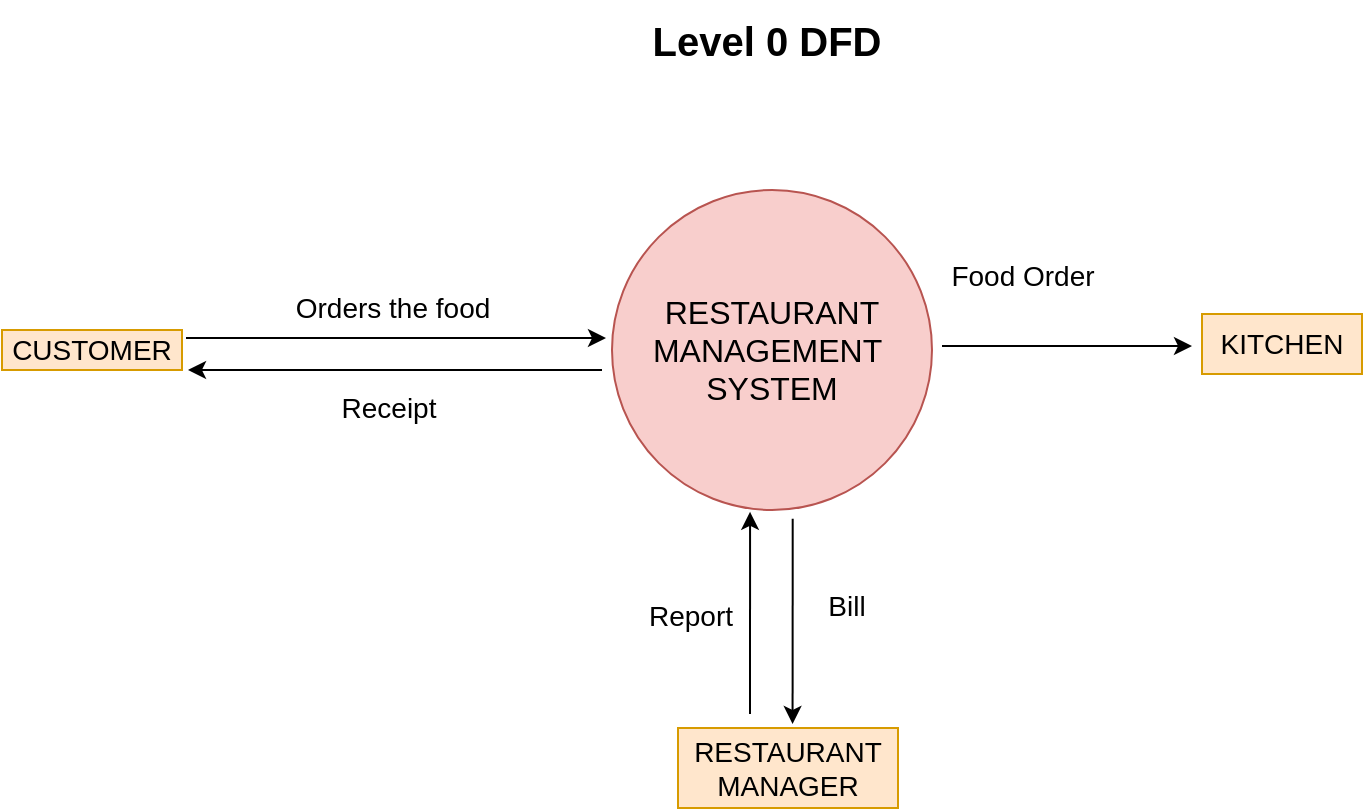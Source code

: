 <mxfile version="21.2.3" type="device">
  <diagram name="Page-1" id="ixlw2Md_7JIJr7QUvHzQ">
    <mxGraphModel dx="1167" dy="610" grid="1" gridSize="10" guides="1" tooltips="1" connect="1" arrows="1" fold="1" page="1" pageScale="1" pageWidth="850" pageHeight="1100" math="0" shadow="0">
      <root>
        <mxCell id="0" />
        <mxCell id="1" parent="0" />
        <mxCell id="eiJ26lkx9NDrgyU6-WZG-1" value="&lt;font style=&quot;font-size: 16px;&quot;&gt;RESTAURANT&lt;br&gt;MANAGEMENT&amp;nbsp;&lt;br&gt;SYSTEM&lt;/font&gt;" style="ellipse;whiteSpace=wrap;html=1;aspect=fixed;fillColor=#f8cecc;strokeColor=#b85450;" vertex="1" parent="1">
          <mxGeometry x="345" y="170" width="160" height="160" as="geometry" />
        </mxCell>
        <mxCell id="eiJ26lkx9NDrgyU6-WZG-2" value="&lt;font style=&quot;font-size: 14px;&quot;&gt;CUSTOMER&lt;/font&gt;" style="rounded=0;whiteSpace=wrap;html=1;fillColor=#ffe6cc;strokeColor=#d79b00;" vertex="1" parent="1">
          <mxGeometry x="40" y="240" width="90" height="20" as="geometry" />
        </mxCell>
        <mxCell id="eiJ26lkx9NDrgyU6-WZG-3" value="&lt;font style=&quot;font-size: 14px;&quot;&gt;KITCHEN&lt;/font&gt;" style="rounded=0;whiteSpace=wrap;html=1;fillColor=#ffe6cc;strokeColor=#d79b00;" vertex="1" parent="1">
          <mxGeometry x="640" y="232" width="80" height="30" as="geometry" />
        </mxCell>
        <mxCell id="eiJ26lkx9NDrgyU6-WZG-4" value="&lt;font style=&quot;font-size: 14px;&quot;&gt;RESTAURANT&lt;br&gt;MANAGER&lt;/font&gt;" style="rounded=0;whiteSpace=wrap;html=1;fillColor=#ffe6cc;strokeColor=#d79b00;" vertex="1" parent="1">
          <mxGeometry x="378" y="439" width="110" height="40" as="geometry" />
        </mxCell>
        <mxCell id="eiJ26lkx9NDrgyU6-WZG-5" value="" style="endArrow=classic;html=1;rounded=0;" edge="1" parent="1">
          <mxGeometry width="50" height="50" relative="1" as="geometry">
            <mxPoint x="340" y="260" as="sourcePoint" />
            <mxPoint x="133" y="260" as="targetPoint" />
          </mxGeometry>
        </mxCell>
        <mxCell id="eiJ26lkx9NDrgyU6-WZG-6" value="" style="endArrow=classic;html=1;rounded=0;" edge="1" parent="1">
          <mxGeometry width="50" height="50" relative="1" as="geometry">
            <mxPoint x="132" y="244" as="sourcePoint" />
            <mxPoint x="342" y="244" as="targetPoint" />
          </mxGeometry>
        </mxCell>
        <mxCell id="eiJ26lkx9NDrgyU6-WZG-7" value="&lt;font style=&quot;font-size: 14px;&quot;&gt;Orders the food&lt;/font&gt;" style="text;html=1;align=center;verticalAlign=middle;resizable=0;points=[];autosize=1;strokeColor=none;fillColor=none;" vertex="1" parent="1">
          <mxGeometry x="175" y="214" width="120" height="30" as="geometry" />
        </mxCell>
        <mxCell id="eiJ26lkx9NDrgyU6-WZG-8" value="&lt;font style=&quot;font-size: 14px;&quot;&gt;Receipt&lt;/font&gt;" style="text;html=1;align=center;verticalAlign=middle;resizable=0;points=[];autosize=1;strokeColor=none;fillColor=none;" vertex="1" parent="1">
          <mxGeometry x="198" y="264" width="70" height="30" as="geometry" />
        </mxCell>
        <mxCell id="eiJ26lkx9NDrgyU6-WZG-9" value="" style="endArrow=classic;html=1;rounded=0;entryX=0.639;entryY=-0.125;entryDx=0;entryDy=0;entryPerimeter=0;exitX=0.596;exitY=1.015;exitDx=0;exitDy=0;exitPerimeter=0;" edge="1" parent="1">
          <mxGeometry width="50" height="50" relative="1" as="geometry">
            <mxPoint x="435.36" y="334.4" as="sourcePoint" />
            <mxPoint x="435.29" y="437" as="targetPoint" />
          </mxGeometry>
        </mxCell>
        <mxCell id="eiJ26lkx9NDrgyU6-WZG-10" value="&lt;font style=&quot;font-size: 14px;&quot;&gt;Bill&lt;/font&gt;" style="text;html=1;align=center;verticalAlign=middle;resizable=0;points=[];autosize=1;strokeColor=none;fillColor=none;" vertex="1" parent="1">
          <mxGeometry x="442" y="363" width="40" height="30" as="geometry" />
        </mxCell>
        <mxCell id="eiJ26lkx9NDrgyU6-WZG-11" value="" style="endArrow=classic;html=1;rounded=0;entryX=0.344;entryY=0.937;entryDx=0;entryDy=0;entryPerimeter=0;" edge="1" parent="1">
          <mxGeometry width="50" height="50" relative="1" as="geometry">
            <mxPoint x="414" y="432" as="sourcePoint" />
            <mxPoint x="414.04" y="330.92" as="targetPoint" />
          </mxGeometry>
        </mxCell>
        <mxCell id="eiJ26lkx9NDrgyU6-WZG-12" value="&lt;font style=&quot;font-size: 14px;&quot;&gt;Report&lt;/font&gt;" style="text;html=1;align=center;verticalAlign=middle;resizable=0;points=[];autosize=1;strokeColor=none;fillColor=none;" vertex="1" parent="1">
          <mxGeometry x="349" y="368" width="70" height="30" as="geometry" />
        </mxCell>
        <mxCell id="eiJ26lkx9NDrgyU6-WZG-14" value="" style="endArrow=classic;html=1;rounded=0;" edge="1" parent="1">
          <mxGeometry width="50" height="50" relative="1" as="geometry">
            <mxPoint x="510" y="248" as="sourcePoint" />
            <mxPoint x="635" y="248" as="targetPoint" />
          </mxGeometry>
        </mxCell>
        <mxCell id="eiJ26lkx9NDrgyU6-WZG-15" value="&lt;font style=&quot;font-size: 14px;&quot;&gt;Food Order&lt;/font&gt;" style="text;html=1;align=center;verticalAlign=middle;resizable=0;points=[];autosize=1;strokeColor=none;fillColor=none;" vertex="1" parent="1">
          <mxGeometry x="500" y="198" width="100" height="30" as="geometry" />
        </mxCell>
        <mxCell id="eiJ26lkx9NDrgyU6-WZG-16" value="&lt;font size=&quot;1&quot; style=&quot;&quot;&gt;&lt;b style=&quot;font-size: 20px;&quot;&gt;Level 0 DFD&lt;/b&gt;&lt;/font&gt;" style="text;html=1;align=center;verticalAlign=middle;resizable=0;points=[];autosize=1;strokeColor=none;fillColor=none;" vertex="1" parent="1">
          <mxGeometry x="352" y="75" width="140" height="40" as="geometry" />
        </mxCell>
      </root>
    </mxGraphModel>
  </diagram>
</mxfile>
